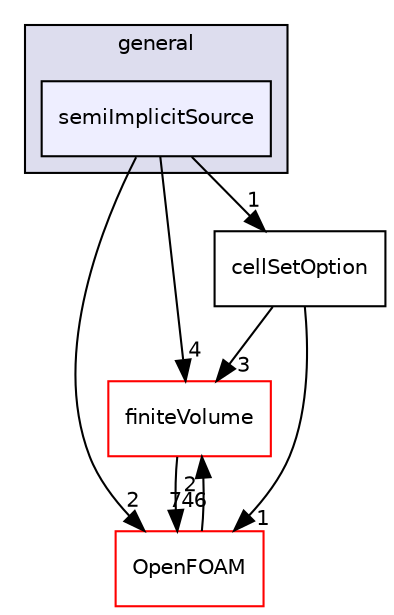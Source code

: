 digraph "src/fvOptions/sources/general/semiImplicitSource" {
  bgcolor=transparent;
  compound=true
  node [ fontsize="10", fontname="Helvetica"];
  edge [ labelfontsize="10", labelfontname="Helvetica"];
  subgraph clusterdir_72795626a818b0414b803468c9fe69a0 {
    graph [ bgcolor="#ddddee", pencolor="black", label="general" fontname="Helvetica", fontsize="10", URL="dir_72795626a818b0414b803468c9fe69a0.html"]
  dir_6bf80c03527053062f9a69c3eb0e4df2 [shape=box, label="semiImplicitSource", style="filled", fillcolor="#eeeeff", pencolor="black", URL="dir_6bf80c03527053062f9a69c3eb0e4df2.html"];
  }
  dir_9bd15774b555cf7259a6fa18f99fe99b [shape=box label="finiteVolume" color="red" URL="dir_9bd15774b555cf7259a6fa18f99fe99b.html"];
  dir_c5473ff19b20e6ec4dfe5c310b3778a8 [shape=box label="OpenFOAM" color="red" URL="dir_c5473ff19b20e6ec4dfe5c310b3778a8.html"];
  dir_3985ce20ae33982f8c583731dc480b49 [shape=box label="cellSetOption" URL="dir_3985ce20ae33982f8c583731dc480b49.html"];
  dir_9bd15774b555cf7259a6fa18f99fe99b->dir_c5473ff19b20e6ec4dfe5c310b3778a8 [headlabel="746", labeldistance=1.5 headhref="dir_000896_001896.html"];
  dir_c5473ff19b20e6ec4dfe5c310b3778a8->dir_9bd15774b555cf7259a6fa18f99fe99b [headlabel="2", labeldistance=1.5 headhref="dir_001896_000896.html"];
  dir_6bf80c03527053062f9a69c3eb0e4df2->dir_9bd15774b555cf7259a6fa18f99fe99b [headlabel="4", labeldistance=1.5 headhref="dir_001350_000896.html"];
  dir_6bf80c03527053062f9a69c3eb0e4df2->dir_c5473ff19b20e6ec4dfe5c310b3778a8 [headlabel="2", labeldistance=1.5 headhref="dir_001350_001896.html"];
  dir_6bf80c03527053062f9a69c3eb0e4df2->dir_3985ce20ae33982f8c583731dc480b49 [headlabel="1", labeldistance=1.5 headhref="dir_001350_001317.html"];
  dir_3985ce20ae33982f8c583731dc480b49->dir_9bd15774b555cf7259a6fa18f99fe99b [headlabel="3", labeldistance=1.5 headhref="dir_001317_000896.html"];
  dir_3985ce20ae33982f8c583731dc480b49->dir_c5473ff19b20e6ec4dfe5c310b3778a8 [headlabel="1", labeldistance=1.5 headhref="dir_001317_001896.html"];
}
